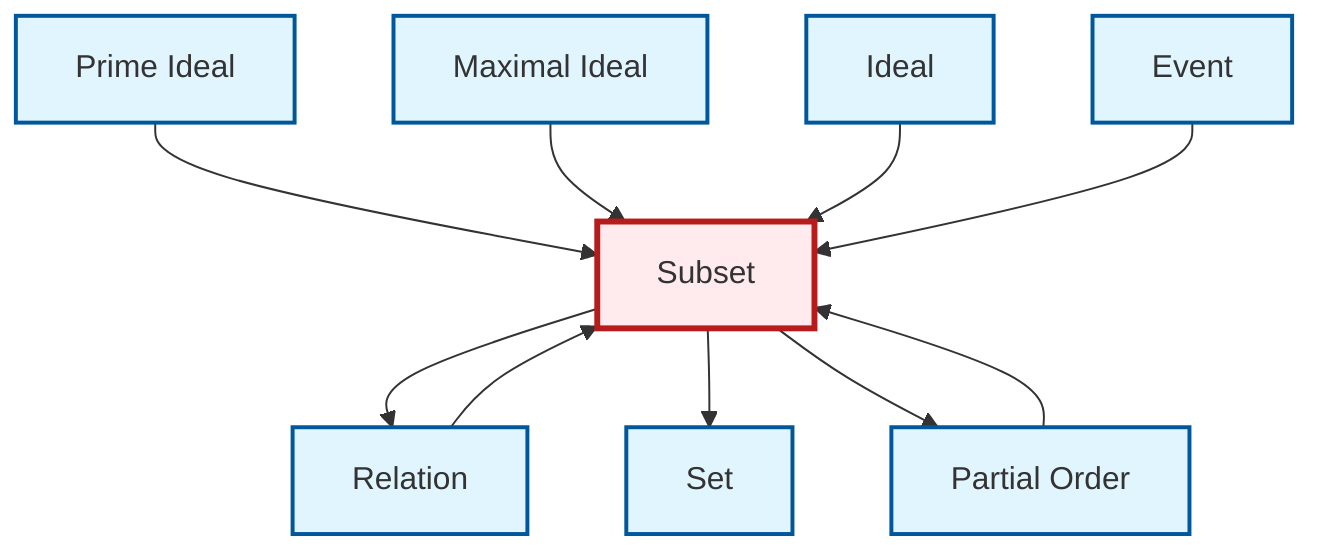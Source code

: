 graph TD
    classDef definition fill:#e1f5fe,stroke:#01579b,stroke-width:2px
    classDef theorem fill:#f3e5f5,stroke:#4a148c,stroke-width:2px
    classDef axiom fill:#fff3e0,stroke:#e65100,stroke-width:2px
    classDef example fill:#e8f5e9,stroke:#1b5e20,stroke-width:2px
    classDef current fill:#ffebee,stroke:#b71c1c,stroke-width:3px
    def-set["Set"]:::definition
    def-event["Event"]:::definition
    def-maximal-ideal["Maximal Ideal"]:::definition
    def-subset["Subset"]:::definition
    def-prime-ideal["Prime Ideal"]:::definition
    def-ideal["Ideal"]:::definition
    def-partial-order["Partial Order"]:::definition
    def-relation["Relation"]:::definition
    def-subset --> def-relation
    def-subset --> def-set
    def-subset --> def-partial-order
    def-prime-ideal --> def-subset
    def-relation --> def-subset
    def-maximal-ideal --> def-subset
    def-ideal --> def-subset
    def-event --> def-subset
    def-partial-order --> def-subset
    class def-subset current
